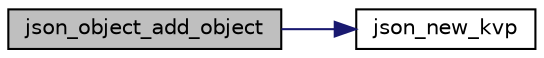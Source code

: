 digraph "json_object_add_object"
{
 // INTERACTIVE_SVG=YES
 // LATEX_PDF_SIZE
  edge [fontname="Helvetica",fontsize="10",labelfontname="Helvetica",labelfontsize="10"];
  node [fontname="Helvetica",fontsize="10",shape=record];
  rankdir="LR";
  Node1 [label="json_object_add_object",height=0.2,width=0.4,color="black", fillcolor="grey75", style="filled", fontcolor="black",tooltip="Adds a object and associated key to the supplied object."];
  Node1 -> Node2 [color="midnightblue",fontsize="10",style="solid",fontname="Helvetica"];
  Node2 [label="json_new_kvp",height=0.2,width=0.4,color="black", fillcolor="white", style="filled",URL="$veridoc-json_8c.html#a3c2f8d3989d7cef137743f614c7aeb3b",tooltip="Creates and returns a new KVP object with the supplied key and datatype."];
}
